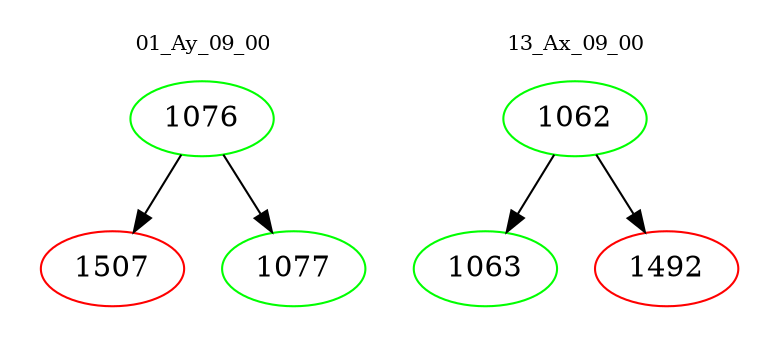 digraph{
subgraph cluster_0 {
color = white
label = "01_Ay_09_00";
fontsize=10;
T0_1076 [label="1076", color="green"]
T0_1076 -> T0_1507 [color="black"]
T0_1507 [label="1507", color="red"]
T0_1076 -> T0_1077 [color="black"]
T0_1077 [label="1077", color="green"]
}
subgraph cluster_1 {
color = white
label = "13_Ax_09_00";
fontsize=10;
T1_1062 [label="1062", color="green"]
T1_1062 -> T1_1063 [color="black"]
T1_1063 [label="1063", color="green"]
T1_1062 -> T1_1492 [color="black"]
T1_1492 [label="1492", color="red"]
}
}
